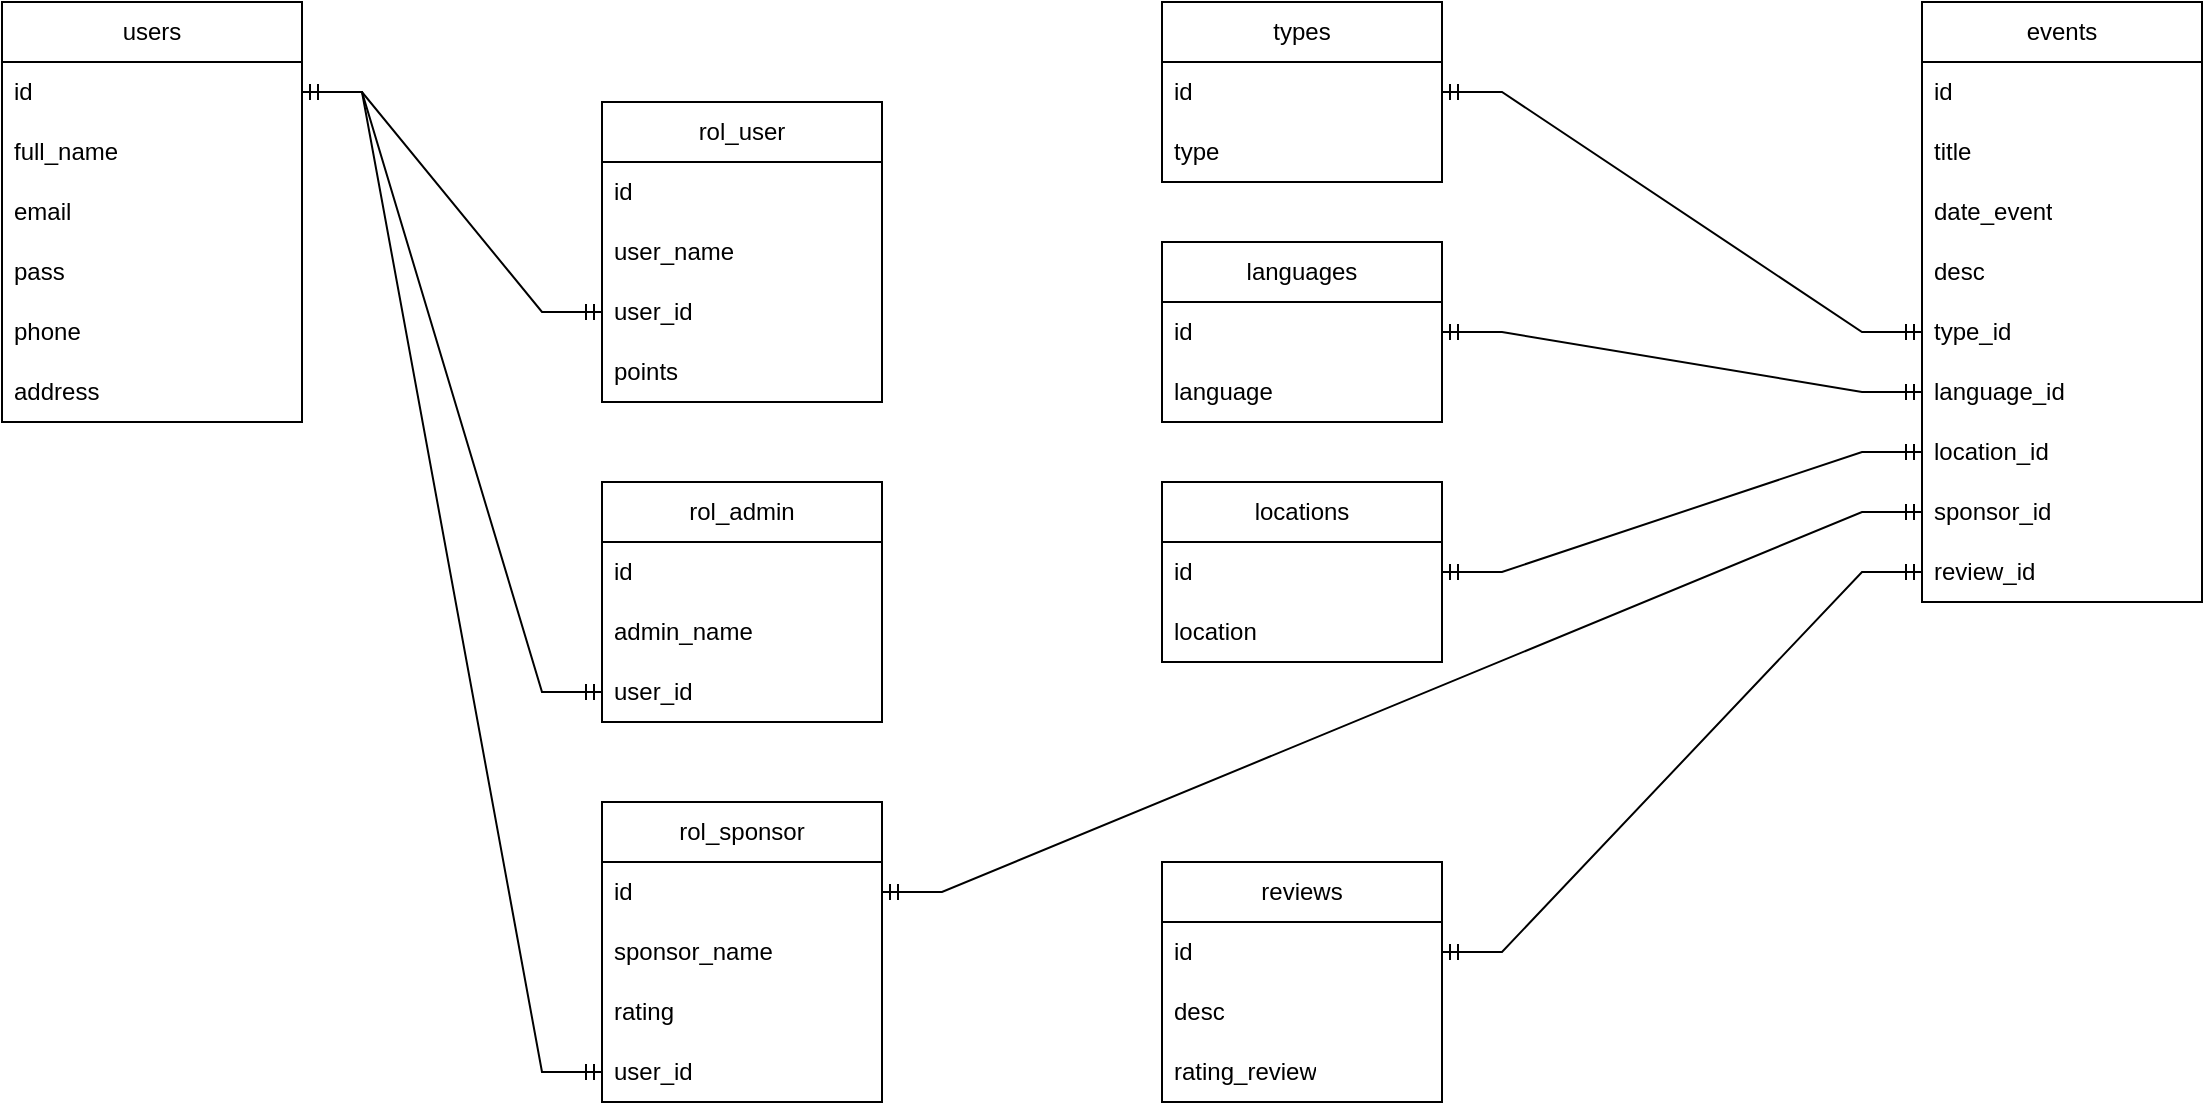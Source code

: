<mxfile version="24.2.5" type="device">
  <diagram name="Página-1" id="rAmQZoaJCZDXitmIrOTw">
    <mxGraphModel dx="1434" dy="884" grid="1" gridSize="10" guides="1" tooltips="1" connect="1" arrows="1" fold="1" page="1" pageScale="1" pageWidth="1169" pageHeight="827" background="none" math="0" shadow="0">
      <root>
        <mxCell id="0" />
        <mxCell id="1" parent="0" />
        <mxCell id="Ra8A1oVq6dWuiANTWFCH-1" value="users" style="swimlane;fontStyle=0;childLayout=stackLayout;horizontal=1;startSize=30;horizontalStack=0;resizeParent=1;resizeParentMax=0;resizeLast=0;collapsible=1;marginBottom=0;whiteSpace=wrap;html=1;" parent="1" vertex="1">
          <mxGeometry x="20" y="120" width="150" height="210" as="geometry" />
        </mxCell>
        <mxCell id="Ra8A1oVq6dWuiANTWFCH-2" value="id" style="text;strokeColor=none;fillColor=none;align=left;verticalAlign=middle;spacingLeft=4;spacingRight=4;overflow=hidden;points=[[0,0.5],[1,0.5]];portConstraint=eastwest;rotatable=0;whiteSpace=wrap;html=1;" parent="Ra8A1oVq6dWuiANTWFCH-1" vertex="1">
          <mxGeometry y="30" width="150" height="30" as="geometry" />
        </mxCell>
        <mxCell id="Ra8A1oVq6dWuiANTWFCH-3" value="full_name" style="text;strokeColor=none;fillColor=none;align=left;verticalAlign=middle;spacingLeft=4;spacingRight=4;overflow=hidden;points=[[0,0.5],[1,0.5]];portConstraint=eastwest;rotatable=0;whiteSpace=wrap;html=1;" parent="Ra8A1oVq6dWuiANTWFCH-1" vertex="1">
          <mxGeometry y="60" width="150" height="30" as="geometry" />
        </mxCell>
        <mxCell id="Ra8A1oVq6dWuiANTWFCH-4" value="email" style="text;strokeColor=none;fillColor=none;align=left;verticalAlign=middle;spacingLeft=4;spacingRight=4;overflow=hidden;points=[[0,0.5],[1,0.5]];portConstraint=eastwest;rotatable=0;whiteSpace=wrap;html=1;" parent="Ra8A1oVq6dWuiANTWFCH-1" vertex="1">
          <mxGeometry y="90" width="150" height="30" as="geometry" />
        </mxCell>
        <mxCell id="Ra8A1oVq6dWuiANTWFCH-17" value="pass" style="text;strokeColor=none;fillColor=none;align=left;verticalAlign=middle;spacingLeft=4;spacingRight=4;overflow=hidden;points=[[0,0.5],[1,0.5]];portConstraint=eastwest;rotatable=0;whiteSpace=wrap;html=1;" parent="Ra8A1oVq6dWuiANTWFCH-1" vertex="1">
          <mxGeometry y="120" width="150" height="30" as="geometry" />
        </mxCell>
        <mxCell id="Ra8A1oVq6dWuiANTWFCH-18" value="phone" style="text;strokeColor=none;fillColor=none;align=left;verticalAlign=middle;spacingLeft=4;spacingRight=4;overflow=hidden;points=[[0,0.5],[1,0.5]];portConstraint=eastwest;rotatable=0;whiteSpace=wrap;html=1;" parent="Ra8A1oVq6dWuiANTWFCH-1" vertex="1">
          <mxGeometry y="150" width="150" height="30" as="geometry" />
        </mxCell>
        <mxCell id="Ra8A1oVq6dWuiANTWFCH-19" value="address" style="text;strokeColor=none;fillColor=none;align=left;verticalAlign=middle;spacingLeft=4;spacingRight=4;overflow=hidden;points=[[0,0.5],[1,0.5]];portConstraint=eastwest;rotatable=0;whiteSpace=wrap;html=1;" parent="Ra8A1oVq6dWuiANTWFCH-1" vertex="1">
          <mxGeometry y="180" width="150" height="30" as="geometry" />
        </mxCell>
        <mxCell id="Ra8A1oVq6dWuiANTWFCH-5" value="rol_user" style="swimlane;fontStyle=0;childLayout=stackLayout;horizontal=1;startSize=30;horizontalStack=0;resizeParent=1;resizeParentMax=0;resizeLast=0;collapsible=1;marginBottom=0;whiteSpace=wrap;html=1;" parent="1" vertex="1">
          <mxGeometry x="320" y="170" width="140" height="150" as="geometry" />
        </mxCell>
        <mxCell id="Ra8A1oVq6dWuiANTWFCH-6" value="id" style="text;strokeColor=none;fillColor=none;align=left;verticalAlign=middle;spacingLeft=4;spacingRight=4;overflow=hidden;points=[[0,0.5],[1,0.5]];portConstraint=eastwest;rotatable=0;whiteSpace=wrap;html=1;" parent="Ra8A1oVq6dWuiANTWFCH-5" vertex="1">
          <mxGeometry y="30" width="140" height="30" as="geometry" />
        </mxCell>
        <mxCell id="Ra8A1oVq6dWuiANTWFCH-7" value="user_name" style="text;strokeColor=none;fillColor=none;align=left;verticalAlign=middle;spacingLeft=4;spacingRight=4;overflow=hidden;points=[[0,0.5],[1,0.5]];portConstraint=eastwest;rotatable=0;whiteSpace=wrap;html=1;" parent="Ra8A1oVq6dWuiANTWFCH-5" vertex="1">
          <mxGeometry y="60" width="140" height="30" as="geometry" />
        </mxCell>
        <mxCell id="Ra8A1oVq6dWuiANTWFCH-8" value="user_id" style="text;strokeColor=none;fillColor=none;align=left;verticalAlign=middle;spacingLeft=4;spacingRight=4;overflow=hidden;points=[[0,0.5],[1,0.5]];portConstraint=eastwest;rotatable=0;whiteSpace=wrap;html=1;" parent="Ra8A1oVq6dWuiANTWFCH-5" vertex="1">
          <mxGeometry y="90" width="140" height="30" as="geometry" />
        </mxCell>
        <mxCell id="Ra8A1oVq6dWuiANTWFCH-22" value="points" style="text;strokeColor=none;fillColor=none;align=left;verticalAlign=middle;spacingLeft=4;spacingRight=4;overflow=hidden;points=[[0,0.5],[1,0.5]];portConstraint=eastwest;rotatable=0;whiteSpace=wrap;html=1;" parent="Ra8A1oVq6dWuiANTWFCH-5" vertex="1">
          <mxGeometry y="120" width="140" height="30" as="geometry" />
        </mxCell>
        <mxCell id="Ra8A1oVq6dWuiANTWFCH-9" value="rol_sponsor" style="swimlane;fontStyle=0;childLayout=stackLayout;horizontal=1;startSize=30;horizontalStack=0;resizeParent=1;resizeParentMax=0;resizeLast=0;collapsible=1;marginBottom=0;whiteSpace=wrap;html=1;" parent="1" vertex="1">
          <mxGeometry x="320" y="520" width="140" height="150" as="geometry" />
        </mxCell>
        <mxCell id="Ra8A1oVq6dWuiANTWFCH-10" value="id" style="text;strokeColor=none;fillColor=none;align=left;verticalAlign=middle;spacingLeft=4;spacingRight=4;overflow=hidden;points=[[0,0.5],[1,0.5]];portConstraint=eastwest;rotatable=0;whiteSpace=wrap;html=1;" parent="Ra8A1oVq6dWuiANTWFCH-9" vertex="1">
          <mxGeometry y="30" width="140" height="30" as="geometry" />
        </mxCell>
        <mxCell id="Ra8A1oVq6dWuiANTWFCH-11" value="sponsor_name" style="text;strokeColor=none;fillColor=none;align=left;verticalAlign=middle;spacingLeft=4;spacingRight=4;overflow=hidden;points=[[0,0.5],[1,0.5]];portConstraint=eastwest;rotatable=0;whiteSpace=wrap;html=1;" parent="Ra8A1oVq6dWuiANTWFCH-9" vertex="1">
          <mxGeometry y="60" width="140" height="30" as="geometry" />
        </mxCell>
        <mxCell id="Ra8A1oVq6dWuiANTWFCH-21" value="rating" style="text;strokeColor=none;fillColor=none;align=left;verticalAlign=middle;spacingLeft=4;spacingRight=4;overflow=hidden;points=[[0,0.5],[1,0.5]];portConstraint=eastwest;rotatable=0;whiteSpace=wrap;html=1;" parent="Ra8A1oVq6dWuiANTWFCH-9" vertex="1">
          <mxGeometry y="90" width="140" height="30" as="geometry" />
        </mxCell>
        <mxCell id="Ra8A1oVq6dWuiANTWFCH-23" value="user_id" style="text;strokeColor=none;fillColor=none;align=left;verticalAlign=middle;spacingLeft=4;spacingRight=4;overflow=hidden;points=[[0,0.5],[1,0.5]];portConstraint=eastwest;rotatable=0;whiteSpace=wrap;html=1;" parent="Ra8A1oVq6dWuiANTWFCH-9" vertex="1">
          <mxGeometry y="120" width="140" height="30" as="geometry" />
        </mxCell>
        <mxCell id="Ra8A1oVq6dWuiANTWFCH-13" value="rol_admin" style="swimlane;fontStyle=0;childLayout=stackLayout;horizontal=1;startSize=30;horizontalStack=0;resizeParent=1;resizeParentMax=0;resizeLast=0;collapsible=1;marginBottom=0;whiteSpace=wrap;html=1;" parent="1" vertex="1">
          <mxGeometry x="320" y="360" width="140" height="120" as="geometry" />
        </mxCell>
        <mxCell id="Ra8A1oVq6dWuiANTWFCH-14" value="id" style="text;strokeColor=none;fillColor=none;align=left;verticalAlign=middle;spacingLeft=4;spacingRight=4;overflow=hidden;points=[[0,0.5],[1,0.5]];portConstraint=eastwest;rotatable=0;whiteSpace=wrap;html=1;" parent="Ra8A1oVq6dWuiANTWFCH-13" vertex="1">
          <mxGeometry y="30" width="140" height="30" as="geometry" />
        </mxCell>
        <mxCell id="Ra8A1oVq6dWuiANTWFCH-15" value="admin_name" style="text;strokeColor=none;fillColor=none;align=left;verticalAlign=middle;spacingLeft=4;spacingRight=4;overflow=hidden;points=[[0,0.5],[1,0.5]];portConstraint=eastwest;rotatable=0;whiteSpace=wrap;html=1;" parent="Ra8A1oVq6dWuiANTWFCH-13" vertex="1">
          <mxGeometry y="60" width="140" height="30" as="geometry" />
        </mxCell>
        <mxCell id="Ra8A1oVq6dWuiANTWFCH-24" value="user_id" style="text;strokeColor=none;fillColor=none;align=left;verticalAlign=middle;spacingLeft=4;spacingRight=4;overflow=hidden;points=[[0,0.5],[1,0.5]];portConstraint=eastwest;rotatable=0;whiteSpace=wrap;html=1;" parent="Ra8A1oVq6dWuiANTWFCH-13" vertex="1">
          <mxGeometry y="90" width="140" height="30" as="geometry" />
        </mxCell>
        <mxCell id="Ra8A1oVq6dWuiANTWFCH-25" value="" style="edgeStyle=entityRelationEdgeStyle;fontSize=12;html=1;endArrow=ERmandOne;startArrow=ERmandOne;rounded=0;" parent="1" source="Ra8A1oVq6dWuiANTWFCH-2" target="Ra8A1oVq6dWuiANTWFCH-8" edge="1">
          <mxGeometry width="100" height="100" relative="1" as="geometry">
            <mxPoint x="370" y="330" as="sourcePoint" />
            <mxPoint x="470" y="230" as="targetPoint" />
          </mxGeometry>
        </mxCell>
        <mxCell id="Ra8A1oVq6dWuiANTWFCH-26" value="" style="edgeStyle=entityRelationEdgeStyle;fontSize=12;html=1;endArrow=ERmandOne;startArrow=ERmandOne;rounded=0;" parent="1" source="Ra8A1oVq6dWuiANTWFCH-2" target="Ra8A1oVq6dWuiANTWFCH-23" edge="1">
          <mxGeometry width="100" height="100" relative="1" as="geometry">
            <mxPoint x="370" y="330" as="sourcePoint" />
            <mxPoint x="470" y="230" as="targetPoint" />
          </mxGeometry>
        </mxCell>
        <mxCell id="Ra8A1oVq6dWuiANTWFCH-27" value="" style="edgeStyle=entityRelationEdgeStyle;fontSize=12;html=1;endArrow=ERmandOne;startArrow=ERmandOne;rounded=0;" parent="1" source="Ra8A1oVq6dWuiANTWFCH-2" target="Ra8A1oVq6dWuiANTWFCH-24" edge="1">
          <mxGeometry width="100" height="100" relative="1" as="geometry">
            <mxPoint x="370" y="330" as="sourcePoint" />
            <mxPoint x="470" y="230" as="targetPoint" />
          </mxGeometry>
        </mxCell>
        <mxCell id="Ra8A1oVq6dWuiANTWFCH-29" value="events" style="swimlane;fontStyle=0;childLayout=stackLayout;horizontal=1;startSize=30;horizontalStack=0;resizeParent=1;resizeParentMax=0;resizeLast=0;collapsible=1;marginBottom=0;whiteSpace=wrap;html=1;" parent="1" vertex="1">
          <mxGeometry x="980" y="120" width="140" height="300" as="geometry" />
        </mxCell>
        <mxCell id="Ra8A1oVq6dWuiANTWFCH-30" value="id" style="text;strokeColor=none;fillColor=none;align=left;verticalAlign=middle;spacingLeft=4;spacingRight=4;overflow=hidden;points=[[0,0.5],[1,0.5]];portConstraint=eastwest;rotatable=0;whiteSpace=wrap;html=1;" parent="Ra8A1oVq6dWuiANTWFCH-29" vertex="1">
          <mxGeometry y="30" width="140" height="30" as="geometry" />
        </mxCell>
        <mxCell id="Ra8A1oVq6dWuiANTWFCH-31" value="title" style="text;strokeColor=none;fillColor=none;align=left;verticalAlign=middle;spacingLeft=4;spacingRight=4;overflow=hidden;points=[[0,0.5],[1,0.5]];portConstraint=eastwest;rotatable=0;whiteSpace=wrap;html=1;" parent="Ra8A1oVq6dWuiANTWFCH-29" vertex="1">
          <mxGeometry y="60" width="140" height="30" as="geometry" />
        </mxCell>
        <mxCell id="Ra8A1oVq6dWuiANTWFCH-32" value="date_event" style="text;strokeColor=none;fillColor=none;align=left;verticalAlign=middle;spacingLeft=4;spacingRight=4;overflow=hidden;points=[[0,0.5],[1,0.5]];portConstraint=eastwest;rotatable=0;whiteSpace=wrap;html=1;" parent="Ra8A1oVq6dWuiANTWFCH-29" vertex="1">
          <mxGeometry y="90" width="140" height="30" as="geometry" />
        </mxCell>
        <mxCell id="Ra8A1oVq6dWuiANTWFCH-33" value="desc" style="text;strokeColor=none;fillColor=none;align=left;verticalAlign=middle;spacingLeft=4;spacingRight=4;overflow=hidden;points=[[0,0.5],[1,0.5]];portConstraint=eastwest;rotatable=0;whiteSpace=wrap;html=1;" parent="Ra8A1oVq6dWuiANTWFCH-29" vertex="1">
          <mxGeometry y="120" width="140" height="30" as="geometry" />
        </mxCell>
        <mxCell id="Ra8A1oVq6dWuiANTWFCH-34" value="type_id" style="text;strokeColor=none;fillColor=none;align=left;verticalAlign=middle;spacingLeft=4;spacingRight=4;overflow=hidden;points=[[0,0.5],[1,0.5]];portConstraint=eastwest;rotatable=0;whiteSpace=wrap;html=1;" parent="Ra8A1oVq6dWuiANTWFCH-29" vertex="1">
          <mxGeometry y="150" width="140" height="30" as="geometry" />
        </mxCell>
        <mxCell id="Ra8A1oVq6dWuiANTWFCH-36" value="language_id" style="text;strokeColor=none;fillColor=none;align=left;verticalAlign=middle;spacingLeft=4;spacingRight=4;overflow=hidden;points=[[0,0.5],[1,0.5]];portConstraint=eastwest;rotatable=0;whiteSpace=wrap;html=1;" parent="Ra8A1oVq6dWuiANTWFCH-29" vertex="1">
          <mxGeometry y="180" width="140" height="30" as="geometry" />
        </mxCell>
        <mxCell id="Ra8A1oVq6dWuiANTWFCH-37" value="location_id" style="text;strokeColor=none;fillColor=none;align=left;verticalAlign=middle;spacingLeft=4;spacingRight=4;overflow=hidden;points=[[0,0.5],[1,0.5]];portConstraint=eastwest;rotatable=0;whiteSpace=wrap;html=1;" parent="Ra8A1oVq6dWuiANTWFCH-29" vertex="1">
          <mxGeometry y="210" width="140" height="30" as="geometry" />
        </mxCell>
        <mxCell id="Ra8A1oVq6dWuiANTWFCH-35" value="sponsor_id" style="text;strokeColor=none;fillColor=none;align=left;verticalAlign=middle;spacingLeft=4;spacingRight=4;overflow=hidden;points=[[0,0.5],[1,0.5]];portConstraint=eastwest;rotatable=0;whiteSpace=wrap;html=1;" parent="Ra8A1oVq6dWuiANTWFCH-29" vertex="1">
          <mxGeometry y="240" width="140" height="30" as="geometry" />
        </mxCell>
        <mxCell id="Ra8A1oVq6dWuiANTWFCH-40" value="review_id" style="text;strokeColor=none;fillColor=none;align=left;verticalAlign=middle;spacingLeft=4;spacingRight=4;overflow=hidden;points=[[0,0.5],[1,0.5]];portConstraint=eastwest;rotatable=0;whiteSpace=wrap;html=1;" parent="Ra8A1oVq6dWuiANTWFCH-29" vertex="1">
          <mxGeometry y="270" width="140" height="30" as="geometry" />
        </mxCell>
        <mxCell id="Ra8A1oVq6dWuiANTWFCH-41" value="reviews" style="swimlane;fontStyle=0;childLayout=stackLayout;horizontal=1;startSize=30;horizontalStack=0;resizeParent=1;resizeParentMax=0;resizeLast=0;collapsible=1;marginBottom=0;whiteSpace=wrap;html=1;" parent="1" vertex="1">
          <mxGeometry x="600" y="550" width="140" height="120" as="geometry" />
        </mxCell>
        <mxCell id="Ra8A1oVq6dWuiANTWFCH-42" value="id" style="text;strokeColor=none;fillColor=none;align=left;verticalAlign=middle;spacingLeft=4;spacingRight=4;overflow=hidden;points=[[0,0.5],[1,0.5]];portConstraint=eastwest;rotatable=0;whiteSpace=wrap;html=1;" parent="Ra8A1oVq6dWuiANTWFCH-41" vertex="1">
          <mxGeometry y="30" width="140" height="30" as="geometry" />
        </mxCell>
        <mxCell id="Ra8A1oVq6dWuiANTWFCH-43" value="desc" style="text;strokeColor=none;fillColor=none;align=left;verticalAlign=middle;spacingLeft=4;spacingRight=4;overflow=hidden;points=[[0,0.5],[1,0.5]];portConstraint=eastwest;rotatable=0;whiteSpace=wrap;html=1;" parent="Ra8A1oVq6dWuiANTWFCH-41" vertex="1">
          <mxGeometry y="60" width="140" height="30" as="geometry" />
        </mxCell>
        <mxCell id="Ra8A1oVq6dWuiANTWFCH-44" value="rating_review" style="text;strokeColor=none;fillColor=none;align=left;verticalAlign=middle;spacingLeft=4;spacingRight=4;overflow=hidden;points=[[0,0.5],[1,0.5]];portConstraint=eastwest;rotatable=0;whiteSpace=wrap;html=1;" parent="Ra8A1oVq6dWuiANTWFCH-41" vertex="1">
          <mxGeometry y="90" width="140" height="30" as="geometry" />
        </mxCell>
        <mxCell id="Ra8A1oVq6dWuiANTWFCH-45" value="" style="edgeStyle=entityRelationEdgeStyle;fontSize=12;html=1;endArrow=ERmandOne;startArrow=ERmandOne;rounded=0;" parent="1" source="Ra8A1oVq6dWuiANTWFCH-40" target="Ra8A1oVq6dWuiANTWFCH-42" edge="1">
          <mxGeometry width="100" height="100" relative="1" as="geometry">
            <mxPoint x="370" y="670" as="sourcePoint" />
            <mxPoint x="470" y="570" as="targetPoint" />
          </mxGeometry>
        </mxCell>
        <mxCell id="Ra8A1oVq6dWuiANTWFCH-46" value="types" style="swimlane;fontStyle=0;childLayout=stackLayout;horizontal=1;startSize=30;horizontalStack=0;resizeParent=1;resizeParentMax=0;resizeLast=0;collapsible=1;marginBottom=0;whiteSpace=wrap;html=1;" parent="1" vertex="1">
          <mxGeometry x="600" y="120" width="140" height="90" as="geometry" />
        </mxCell>
        <mxCell id="Ra8A1oVq6dWuiANTWFCH-47" value="id" style="text;strokeColor=none;fillColor=none;align=left;verticalAlign=middle;spacingLeft=4;spacingRight=4;overflow=hidden;points=[[0,0.5],[1,0.5]];portConstraint=eastwest;rotatable=0;whiteSpace=wrap;html=1;" parent="Ra8A1oVq6dWuiANTWFCH-46" vertex="1">
          <mxGeometry y="30" width="140" height="30" as="geometry" />
        </mxCell>
        <mxCell id="Ra8A1oVq6dWuiANTWFCH-48" value="type" style="text;strokeColor=none;fillColor=none;align=left;verticalAlign=middle;spacingLeft=4;spacingRight=4;overflow=hidden;points=[[0,0.5],[1,0.5]];portConstraint=eastwest;rotatable=0;whiteSpace=wrap;html=1;" parent="Ra8A1oVq6dWuiANTWFCH-46" vertex="1">
          <mxGeometry y="60" width="140" height="30" as="geometry" />
        </mxCell>
        <mxCell id="Ra8A1oVq6dWuiANTWFCH-50" value="" style="edgeStyle=entityRelationEdgeStyle;fontSize=12;html=1;endArrow=ERmandOne;startArrow=ERmandOne;rounded=0;" parent="1" source="Ra8A1oVq6dWuiANTWFCH-34" target="Ra8A1oVq6dWuiANTWFCH-47" edge="1">
          <mxGeometry width="100" height="100" relative="1" as="geometry">
            <mxPoint x="370" y="670" as="sourcePoint" />
            <mxPoint x="470" y="570" as="targetPoint" />
          </mxGeometry>
        </mxCell>
        <mxCell id="Ra8A1oVq6dWuiANTWFCH-51" value="languages" style="swimlane;fontStyle=0;childLayout=stackLayout;horizontal=1;startSize=30;horizontalStack=0;resizeParent=1;resizeParentMax=0;resizeLast=0;collapsible=1;marginBottom=0;whiteSpace=wrap;html=1;" parent="1" vertex="1">
          <mxGeometry x="600" y="240" width="140" height="90" as="geometry" />
        </mxCell>
        <mxCell id="Ra8A1oVq6dWuiANTWFCH-52" value="id" style="text;strokeColor=none;fillColor=none;align=left;verticalAlign=middle;spacingLeft=4;spacingRight=4;overflow=hidden;points=[[0,0.5],[1,0.5]];portConstraint=eastwest;rotatable=0;whiteSpace=wrap;html=1;" parent="Ra8A1oVq6dWuiANTWFCH-51" vertex="1">
          <mxGeometry y="30" width="140" height="30" as="geometry" />
        </mxCell>
        <mxCell id="Ra8A1oVq6dWuiANTWFCH-53" value="language" style="text;strokeColor=none;fillColor=none;align=left;verticalAlign=middle;spacingLeft=4;spacingRight=4;overflow=hidden;points=[[0,0.5],[1,0.5]];portConstraint=eastwest;rotatable=0;whiteSpace=wrap;html=1;" parent="Ra8A1oVq6dWuiANTWFCH-51" vertex="1">
          <mxGeometry y="60" width="140" height="30" as="geometry" />
        </mxCell>
        <mxCell id="Ra8A1oVq6dWuiANTWFCH-56" value="" style="edgeStyle=entityRelationEdgeStyle;fontSize=12;html=1;endArrow=ERmandOne;startArrow=ERmandOne;rounded=0;" parent="1" source="Ra8A1oVq6dWuiANTWFCH-36" target="Ra8A1oVq6dWuiANTWFCH-52" edge="1">
          <mxGeometry width="100" height="100" relative="1" as="geometry">
            <mxPoint x="210" y="715" as="sourcePoint" />
            <mxPoint x="260" y="455" as="targetPoint" />
          </mxGeometry>
        </mxCell>
        <mxCell id="Ra8A1oVq6dWuiANTWFCH-57" value="" style="edgeStyle=entityRelationEdgeStyle;fontSize=12;html=1;endArrow=ERmandOne;startArrow=ERmandOne;rounded=0;" parent="1" source="Ra8A1oVq6dWuiANTWFCH-35" target="Ra8A1oVq6dWuiANTWFCH-10" edge="1">
          <mxGeometry width="100" height="100" relative="1" as="geometry">
            <mxPoint x="410" y="590" as="sourcePoint" />
            <mxPoint x="510" y="490" as="targetPoint" />
            <Array as="points">
              <mxPoint x="860" y="510" />
            </Array>
          </mxGeometry>
        </mxCell>
        <mxCell id="Ra8A1oVq6dWuiANTWFCH-58" value="locations" style="swimlane;fontStyle=0;childLayout=stackLayout;horizontal=1;startSize=30;horizontalStack=0;resizeParent=1;resizeParentMax=0;resizeLast=0;collapsible=1;marginBottom=0;whiteSpace=wrap;html=1;" parent="1" vertex="1">
          <mxGeometry x="600" y="360" width="140" height="90" as="geometry" />
        </mxCell>
        <mxCell id="Ra8A1oVq6dWuiANTWFCH-59" value="id" style="text;strokeColor=none;fillColor=none;align=left;verticalAlign=middle;spacingLeft=4;spacingRight=4;overflow=hidden;points=[[0,0.5],[1,0.5]];portConstraint=eastwest;rotatable=0;whiteSpace=wrap;html=1;" parent="Ra8A1oVq6dWuiANTWFCH-58" vertex="1">
          <mxGeometry y="30" width="140" height="30" as="geometry" />
        </mxCell>
        <mxCell id="Ra8A1oVq6dWuiANTWFCH-60" value="location" style="text;strokeColor=none;fillColor=none;align=left;verticalAlign=middle;spacingLeft=4;spacingRight=4;overflow=hidden;points=[[0,0.5],[1,0.5]];portConstraint=eastwest;rotatable=0;whiteSpace=wrap;html=1;" parent="Ra8A1oVq6dWuiANTWFCH-58" vertex="1">
          <mxGeometry y="60" width="140" height="30" as="geometry" />
        </mxCell>
        <mxCell id="Ra8A1oVq6dWuiANTWFCH-62" value="" style="edgeStyle=entityRelationEdgeStyle;fontSize=12;html=1;endArrow=ERmandOne;startArrow=ERmandOne;rounded=0;" parent="1" source="Ra8A1oVq6dWuiANTWFCH-37" target="Ra8A1oVq6dWuiANTWFCH-59" edge="1">
          <mxGeometry width="100" height="100" relative="1" as="geometry">
            <mxPoint x="230" y="920" as="sourcePoint" />
            <mxPoint x="330" y="820" as="targetPoint" />
          </mxGeometry>
        </mxCell>
      </root>
    </mxGraphModel>
  </diagram>
</mxfile>
